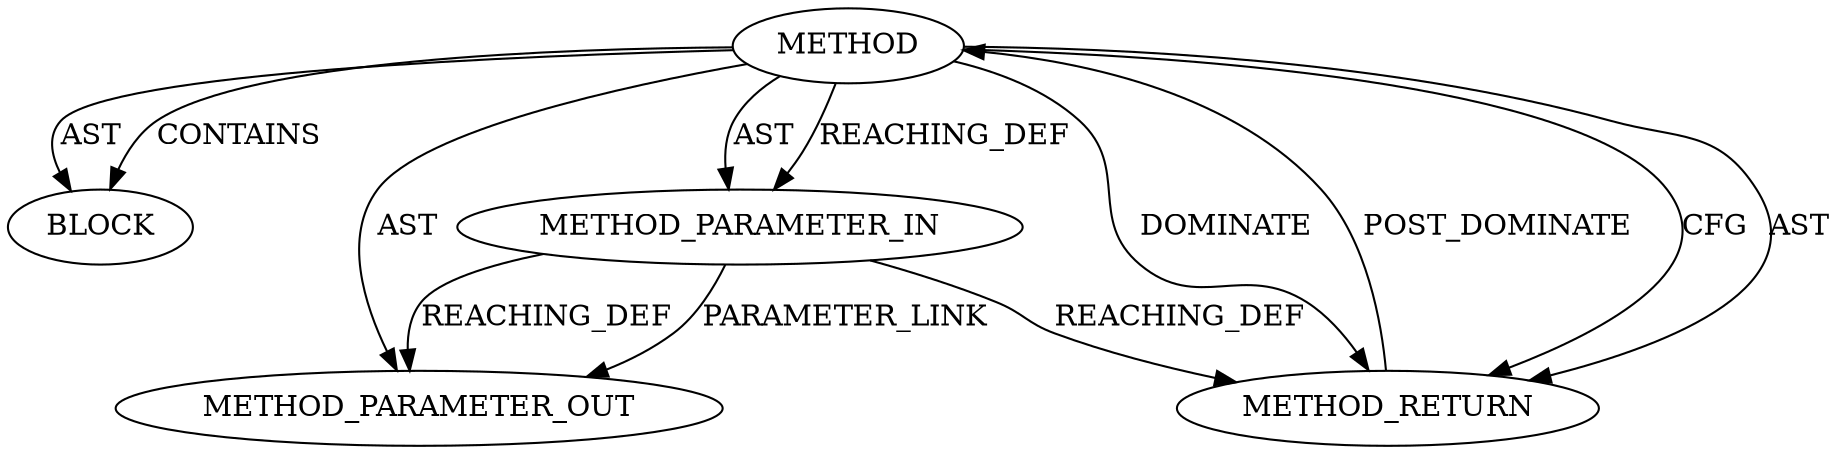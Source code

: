digraph {
  19662 [label=BLOCK ORDER=1 ARGUMENT_INDEX=1 CODE="<empty>" TYPE_FULL_NAME="ANY"]
  19661 [label=METHOD_PARAMETER_IN ORDER=1 CODE="p1" IS_VARIADIC=false TYPE_FULL_NAME="ANY" EVALUATION_STRATEGY="BY_VALUE" INDEX=1 NAME="p1"]
  21874 [label=METHOD_PARAMETER_OUT ORDER=1 CODE="p1" IS_VARIADIC=false TYPE_FULL_NAME="ANY" EVALUATION_STRATEGY="BY_VALUE" INDEX=1 NAME="p1"]
  19660 [label=METHOD AST_PARENT_TYPE="NAMESPACE_BLOCK" AST_PARENT_FULL_NAME="<global>" ORDER=0 CODE="<empty>" FULL_NAME="<operator>.sizeOf" IS_EXTERNAL=true FILENAME="<empty>" SIGNATURE="" NAME="<operator>.sizeOf"]
  19663 [label=METHOD_RETURN ORDER=2 CODE="RET" TYPE_FULL_NAME="ANY" EVALUATION_STRATEGY="BY_VALUE"]
  19660 -> 19663 [label=CFG ]
  19660 -> 19662 [label=CONTAINS ]
  19660 -> 19663 [label=AST ]
  19660 -> 19661 [label=REACHING_DEF VARIABLE=""]
  19661 -> 21874 [label=REACHING_DEF VARIABLE="p1"]
  19660 -> 21874 [label=AST ]
  19661 -> 19663 [label=REACHING_DEF VARIABLE="p1"]
  19663 -> 19660 [label=POST_DOMINATE ]
  19660 -> 19662 [label=AST ]
  19661 -> 21874 [label=PARAMETER_LINK ]
  19660 -> 19661 [label=AST ]
  19660 -> 19663 [label=DOMINATE ]
}
